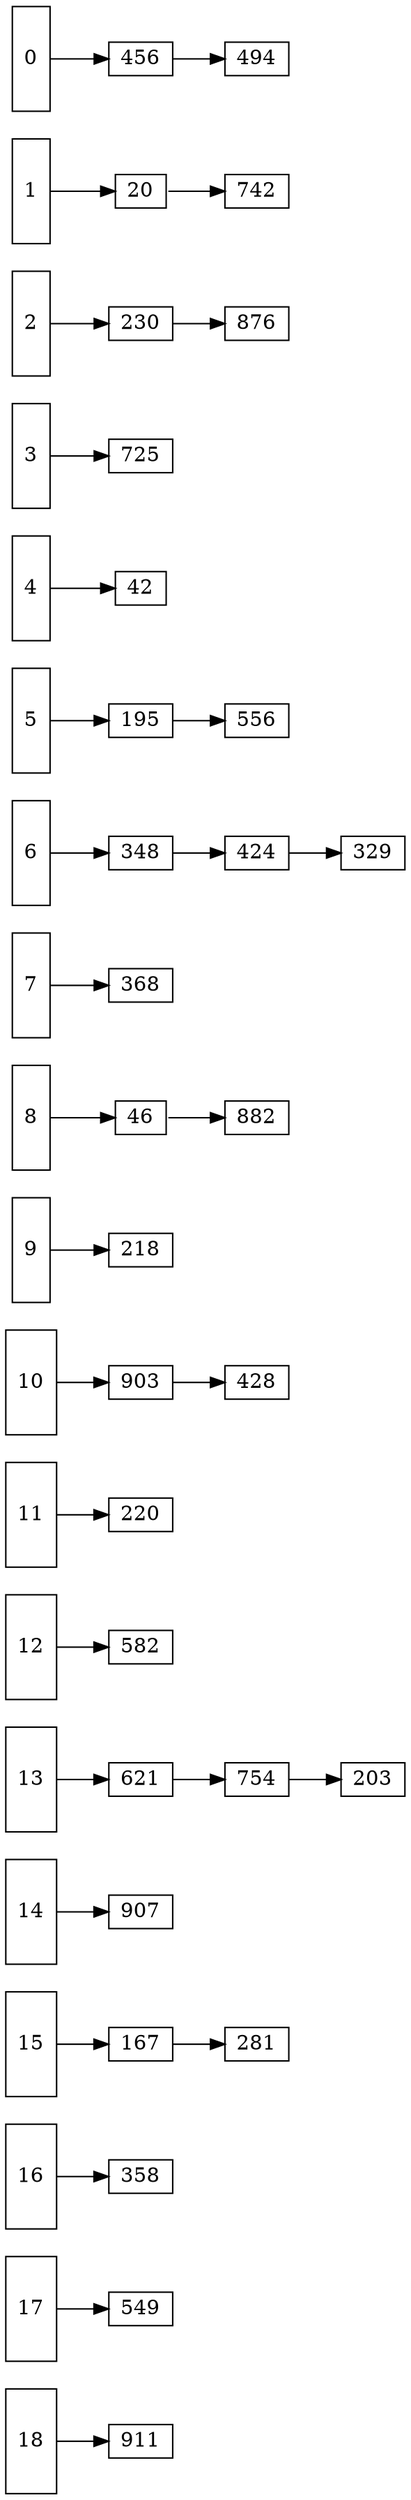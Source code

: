 digraph HashTable {
 rankdir = LR;
 node [shape = record,width = .1,height = .1];
m18 [label = "<m18> 18",height = 1.0];
m17 [label = "<m17> 17",height = 1.0];
m16 [label = "<m16> 16",height = 1.0];
m15 [label = "<m15> 15",height = 1.0];
m14 [label = "<m14> 14",height = 1.0];
m13 [label = "<m13> 13",height = 1.0];
m12 [label = "<m12> 12",height = 1.0];
m11 [label = "<m11> 11",height = 1.0];
m10 [label = "<m10> 10",height = 1.0];
m9 [label = "<m9> 9",height = 1.0];
m8 [label = "<m8> 8",height = 1.0];
m7 [label = "<m7> 7",height = 1.0];
m6 [label = "<m6> 6",height = 1.0];
m5 [label = "<m5> 5",height = 1.0];
m4 [label = "<m4> 4",height = 1.0];
m3 [label = "<m3> 3",height = 1.0];
m2 [label = "<m2> 2",height = 1.0];
m1 [label = "<m1> 1",height = 1.0];
m0 [label = "<m0> 0",height = 1.0];
 v0_0 [label = "{ 456 }"];
 v0_0:e -> v0_1:w;
 v0_1 [label = "{ 494 }"];
 m0:m0 -> v0_0;
 v1_0 [label = "{ 20 }"];
 v1_0:e -> v1_1:w;
 v1_1 [label = "{ 742 }"];
 m1:m1 -> v1_0;
 v2_0 [label = "{ 230 }"];
 v2_0:e -> v2_1:w;
 v2_1 [label = "{ 876 }"];
 m2:m2 -> v2_0;
 v3_0 [label = "{ 725 }"];
 m3:m3 -> v3_0;
 v4_0 [label = "{ 42 }"];
 m4:m4 -> v4_0;
 v5_0 [label = "{ 195 }"];
 v5_0:e -> v5_1:w;
 v5_1 [label = "{ 556 }"];
 m5:m5 -> v5_0;
 v6_0 [label = "{ 348 }"];
 v6_0:e -> v6_1:w;
 v6_1 [label = "{ 424 }"];
 v6_1:e -> v6_2:w;
 v6_2 [label = "{ 329 }"];
 m6:m6 -> v6_0;
 v7_0 [label = "{ 368 }"];
 m7:m7 -> v7_0;
 v8_0 [label = "{ 46 }"];
 v8_0:e -> v8_1:w;
 v8_1 [label = "{ 882 }"];
 m8:m8 -> v8_0;
 v9_0 [label = "{ 218 }"];
 m9:m9 -> v9_0;
 v10_0 [label = "{ 903 }"];
 v10_0:e -> v10_1:w;
 v10_1 [label = "{ 428 }"];
 m10:m10 -> v10_0;
 v11_0 [label = "{ 220 }"];
 m11:m11 -> v11_0;
 v12_0 [label = "{ 582 }"];
 m12:m12 -> v12_0;
 v13_0 [label = "{ 621 }"];
 v13_0:e -> v13_1:w;
 v13_1 [label = "{ 754 }"];
 v13_1:e -> v13_2:w;
 v13_2 [label = "{ 203 }"];
 m13:m13 -> v13_0;
 v14_0 [label = "{ 907 }"];
 m14:m14 -> v14_0;
 v15_0 [label = "{ 167 }"];
 v15_0:e -> v15_1:w;
 v15_1 [label = "{ 281 }"];
 m15:m15 -> v15_0;
 v16_0 [label = "{ 358 }"];
 m16:m16 -> v16_0;
 v17_0 [label = "{ 549 }"];
 m17:m17 -> v17_0;
 v18_0 [label = "{ 911 }"];
 m18:m18 -> v18_0;
}
